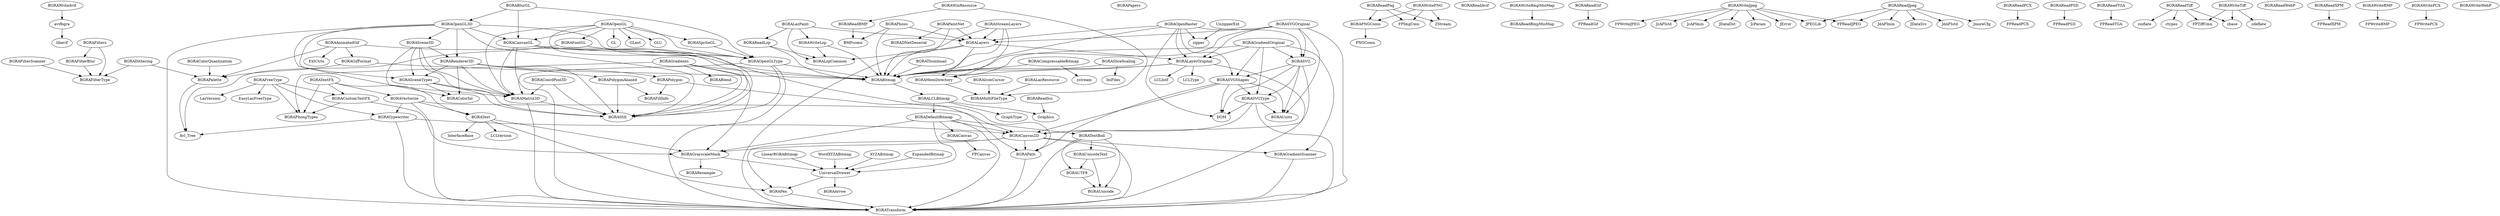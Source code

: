 digraph Uses {
  "avifbgra" -> "libavif"
  "avifbgra" [href="avifbgra.html"]
  "BGRAAnimatedGif" -> "BGRABitmap"
  "BGRAAnimatedGif" -> "BGRAPalette"
  "BGRAAnimatedGif" -> "BGRAGifFormat"
  "BGRAAnimatedGif" -> "ExtCtrls"
  "BGRAAnimatedGif" [href="BGRAAnimatedGif.html"]
  "BGRAArrow" [href="BGRAArrow.html"]
  "BGRABitmap" -> "BGRALCLBitmap"
  "BGRABitmap" [href="BGRABitmap.html"]
  "BGRABlend" [href="BGRABlend.html"]
  "BGRABlurGL" -> "BGRAOpenGL3D"
  "BGRABlurGL" -> "BGRACanvasGL"
  "BGRABlurGL" -> "BGRAOpenGLType"
  "BGRABlurGL" [href="BGRABlurGL.html"]
  "BGRACanvas" -> "FPCanvas"
  "BGRACanvas" [href="BGRACanvas.html"]
  "BGRACanvas2D" -> "BGRATransform"
  "BGRACanvas2D" -> "BGRAGradientScanner"
  "BGRACanvas2D" -> "BGRAPath"
  "BGRACanvas2D" -> "BGRAPen"
  "BGRACanvas2D" -> "BGRAGrayscaleMask"
  "BGRACanvas2D" [href="BGRACanvas2D.html"]
  "BGRACanvasGL" -> "BGRAOpenGLType"
  "BGRACanvasGL" -> "BGRATransform"
  "BGRACanvasGL" -> "BGRAPath"
  "BGRACanvasGL" -> "BGRASSE"
  "BGRACanvasGL" -> "BGRAMatrix3D"
  "BGRACanvasGL" [href="BGRACanvasGL.html"]
  "BGRAColorInt" [href="BGRAColorInt.html"]
  "BGRAColorQuantization" -> "BGRAPalette"
  "BGRAColorQuantization" [href="BGRAColorQuantization.html"]
  "BGRACompressableBitmap" -> "BGRABitmap"
  "BGRACompressableBitmap" -> "zstream"
  "BGRACompressableBitmap" [href="BGRACompressableBitmap.html"]
  "BGRACoordPool3D" -> "BGRASSE"
  "BGRACoordPool3D" -> "BGRAMatrix3D"
  "BGRACoordPool3D" [href="BGRACoordPool3D.html"]
  "BGRACustomTextFX" -> "BGRAPhongTypes"
  "BGRACustomTextFX" -> "BGRAGrayscaleMask"
  "BGRACustomTextFX" [href="BGRACustomTextFX.html"]
  "BGRADefaultBitmap" -> "BGRATransform"
  "BGRADefaultBitmap" -> "UniversalDrawer"
  "BGRADefaultBitmap" -> "BGRAGrayscaleMask"
  "BGRADefaultBitmap" -> "BGRATextBidi"
  "BGRADefaultBitmap" -> "BGRACanvas"
  "BGRADefaultBitmap" -> "BGRACanvas2D"
  "BGRADefaultBitmap" [href="BGRADefaultBitmap.html"]
  "BGRADithering" -> "BGRAFilterType"
  "BGRADithering" -> "BGRAPalette"
  "BGRADithering" [href="BGRADithering.html"]
  "BGRADNetDeserial" [href="BGRADNetDeserial.html"]
  "BGRAFillInfo" [href="BGRAFillInfo.html"]
  "BGRAFilterBlur" -> "BGRAFilterType"
  "BGRAFilterBlur" [href="BGRAFilterBlur.html"]
  "BGRAFilters" -> "BGRAFilterType"
  "BGRAFilters" -> "BGRAFilterBlur"
  "BGRAFilters" [href="BGRAFilters.html"]
  "BGRAFilterScanner" -> "BGRAFilterType"
  "BGRAFilterScanner" [href="BGRAFilterScanner.html"]
  "BGRAFilterType" [href="BGRAFilterType.html"]
  "BGRAFontGL" -> "BGRAOpenGLType"
  "BGRAFontGL" -> "Avl_Tree"
  "BGRAFontGL" [href="BGRAFontGL.html"]
  "BGRAFreeType" -> "EasyLazFreeType"
  "BGRAFreeType" -> "BGRACustomTextFX"
  "BGRAFreeType" -> "BGRAPhongTypes"
  "BGRAFreeType" -> "BGRATypewriter"
  "BGRAFreeType" -> "LazVersion"
  "BGRAFreeType" [href="BGRAFreeType.html"]
  "BGRAGifFormat" -> "BGRABitmap"
  "BGRAGifFormat" -> "BGRAPalette"
  "BGRAGifFormat" [href="BGRAGifFormat.html"]
  "BGRAGradientOriginal" -> "BGRALayerOriginal"
  "BGRAGradientOriginal" -> "BGRABitmap"
  "BGRAGradientOriginal" -> "BGRAGradientScanner"
  "BGRAGradientOriginal" -> "BGRASVG"
  "BGRAGradientOriginal" -> "BGRASVGShapes"
  "BGRAGradientOriginal" -> "BGRASVGType"
  "BGRAGradientOriginal" [href="BGRAGradientOriginal.html"]
  "BGRAGradients" -> "BGRABitmap"
  "BGRAGradients" -> "BGRABlend"
  "BGRAGradients" -> "BGRAPhongTypes"
  "BGRAGradients" -> "BGRASSE"
  "BGRAGradients" -> "BGRAGrayscaleMask"
  "BGRAGradients" [href="BGRAGradients.html"]
  "BGRAGradientScanner" -> "BGRATransform"
  "BGRAGradientScanner" [href="BGRAGradientScanner.html"]
  "BGRAGrayscaleMask" -> "BGRAResample"
  "BGRAGrayscaleMask" -> "UniversalDrawer"
  "BGRAGrayscaleMask" [href="BGRAGrayscaleMask.html"]
  "BGRAIconCursor" -> "BGRAMultiFileType"
  "BGRAIconCursor" [href="BGRAIconCursor.html"]
  "BGRALayerOriginal" -> "BGRABitmap"
  "BGRALayerOriginal" -> "BGRATransform"
  "BGRALayerOriginal" -> "BGRAMemDirectory"
  "BGRALayerOriginal" -> "LCLType"
  "BGRALayerOriginal" -> "LCLIntf"
  "BGRALayerOriginal" [href="BGRALayerOriginal.html"]
  "BGRALayers" -> "BGRABitmap"
  "BGRALayers" -> "BGRAMemDirectory"
  "BGRALayers" -> "BGRATransform"
  "BGRALayers" -> "BGRALayerOriginal"
  "BGRALayers" [href="BGRALayers.html"]
  "BGRALazPaint" -> "BGRALayers"
  "BGRALazPaint" -> "BGRAReadLzp"
  "BGRALazPaint" -> "BGRAWriteLzp"
  "BGRALazPaint" -> "BGRALzpCommon"
  "BGRALazPaint" [href="BGRALazPaint.html"]
  "BGRALazResource" -> "BGRAMultiFileType"
  "BGRALazResource" [href="BGRALazResource.html"]
  "BGRALCLBitmap" -> "Graphics"
  "BGRALCLBitmap" -> "GraphType"
  "BGRALCLBitmap" -> "BGRADefaultBitmap"
  "BGRALCLBitmap" [href="BGRALCLBitmap.html"]
  "BGRALzpCommon" [href="BGRALzpCommon.html"]
  "BGRAMatrix3D" -> "BGRASSE"
  "BGRAMatrix3D" -> "BGRATransform"
  "BGRAMatrix3D" [href="BGRAMatrix3D.html"]
  "BGRAMemDirectory" -> "BGRAMultiFileType"
  "BGRAMemDirectory" [href="BGRAMemDirectory.html"]
  "BGRAMultiFileType" [href="BGRAMultiFileType.html"]
  "BGRAOpenGL" -> "BGRAOpenGLType"
  "BGRAOpenGL" -> "BGRASpriteGL"
  "BGRAOpenGL" -> "BGRACanvasGL"
  "BGRAOpenGL" -> "GL"
  "BGRAOpenGL" -> "GLext"
  "BGRAOpenGL" -> "GLU"
  "BGRAOpenGL" -> "BGRAFontGL"
  "BGRAOpenGL" -> "BGRASSE"
  "BGRAOpenGL" -> "BGRAMatrix3D"
  "BGRAOpenGL" [href="BGRAOpenGL.html"]
  "BGRAOpenGL3D" -> "BGRASceneTypes"
  "BGRAOpenGL3D" -> "BGRASSE"
  "BGRAOpenGL3D" -> "BGRAMatrix3D"
  "BGRAOpenGL3D" -> "BGRACanvasGL"
  "BGRAOpenGL3D" -> "BGRAScene3D"
  "BGRAOpenGL3D" -> "BGRAOpenGLType"
  "BGRAOpenGL3D" -> "BGRATransform"
  "BGRAOpenGL3D" -> "BGRARenderer3D"
  "BGRAOpenGL3D" [href="BGRAOpenGL3D.html"]
  "BGRAOpenGLType" -> "BGRABitmap"
  "BGRAOpenGLType" -> "BGRATransform"
  "BGRAOpenGLType" -> "BGRASSE"
  "BGRAOpenGLType" -> "BGRAMatrix3D"
  "BGRAOpenGLType" [href="BGRAOpenGLType.html"]
  "BGRAOpenRaster" -> "BGRALayers"
  "BGRAOpenRaster" -> "zipper"
  "BGRAOpenRaster" -> "DOM"
  "BGRAOpenRaster" -> "BGRABitmap"
  "BGRAOpenRaster" -> "BGRALayerOriginal"
  "BGRAOpenRaster" -> "BGRASVGShapes"
  "BGRAOpenRaster" -> "BGRASVG"
  "BGRAOpenRaster" [href="BGRAOpenRaster.html"]
  "BGRAPaintNet" -> "BGRADNetDeserial"
  "BGRAPaintNet" -> "BGRABitmap"
  "BGRAPaintNet" -> "BGRALayers"
  "BGRAPaintNet" [href="BGRAPaintNet.html"]
  "BGRAPalette" -> "Avl_Tree"
  "BGRAPalette" [href="BGRAPalette.html"]
  "BGRAPapers" [href="BGRAPapers.html"]
  "BGRAPath" -> "BGRATransform"
  "BGRAPath" [href="BGRAPath.html"]
  "BGRAPen" -> "BGRATransform"
  "BGRAPen" [href="BGRAPen.html"]
  "BGRAPhongTypes" [href="BGRAPhongTypes.html"]
  "BGRAPhoxo" -> "BGRALayers"
  "BGRAPhoxo" -> "BGRABitmap"
  "BGRAPhoxo" -> "BMPcomn"
  "BGRAPhoxo" [href="BGRAPhoxo.html"]
  "BGRAPNGComn" -> "PNGComn"
  "BGRAPNGComn" [href="BGRAPNGComn.html"]
  "BGRAPolygon" -> "BGRAFillInfo"
  "BGRAPolygon" -> "BGRAPath"
  "BGRAPolygon" [href="BGRAPolygon.html"]
  "BGRAPolygonAliased" -> "BGRAFillInfo"
  "BGRAPolygonAliased" -> "BGRASSE"
  "BGRAPolygonAliased" [href="BGRAPolygonAliased.html"]
  "BGRAReadAvif" [href="BGRAReadAvif.html"]
  "BGRAReadBMP" -> "BMPcomn"
  "BGRAReadBMP" [href="BGRAReadBMP.html"]
  "BGRAReadBmpMioMap" [href="BGRAReadBmpMioMap.html"]
  "BGRAReadGif" -> "FPReadGif"
  "BGRAReadGif" [href="BGRAReadGif.html"]
  "BGRAReadIco" -> "Graphics"
  "BGRAReadIco" [href="BGRAReadIco.html"]
  "BGRAReadJpeg" -> "JPEGLib"
  "BGRAReadJpeg" -> "JdAPImin"
  "BGRAReadJpeg" -> "JDataSrc"
  "BGRAReadJpeg" -> "JdAPIstd"
  "BGRAReadJpeg" -> "JmoreCfg"
  "BGRAReadJpeg" -> "FPReadJPEG"
  "BGRAReadJpeg" [href="BGRAReadJpeg.html"]
  "BGRAReadLzp" -> "BGRALzpCommon"
  "BGRAReadLzp" -> "BGRABitmap"
  "BGRAReadLzp" [href="BGRAReadLzp.html"]
  "BGRAReadPCX" -> "FPReadPCX"
  "BGRAReadPCX" [href="BGRAReadPCX.html"]
  "BGRAReadPng" -> "FPImgCmn"
  "BGRAReadPng" -> "BGRAPNGComn"
  "BGRAReadPng" -> "ZStream"
  "BGRAReadPng" [href="BGRAReadPng.html"]
  "BGRAReadPSD" -> "FPReadPSD"
  "BGRAReadPSD" [href="BGRAReadPSD.html"]
  "BGRAReadTGA" -> "FPReadTGA"
  "BGRAReadTGA" [href="BGRAReadTGA.html"]
  "BGRAReadTiff" -> "ctypes"
  "BGRAReadTiff" -> "zinflate"
  "BGRAReadTiff" -> "zbase"
  "BGRAReadTiff" -> "FPTiffCmn"
  "BGRAReadTiff" [href="BGRAReadTiff.html"]
  "BGRAReadWebP" [href="BGRAReadWebP.html"]
  "BGRAReadXPM" -> "FPReadXPM"
  "BGRAReadXPM" [href="BGRAReadXPM.html"]
  "BGRARenderer3D" -> "BGRASceneTypes"
  "BGRARenderer3D" -> "BGRASSE"
  "BGRARenderer3D" -> "BGRAPolygon"
  "BGRARenderer3D" -> "BGRAColorInt"
  "BGRARenderer3D" -> "BGRAMatrix3D"
  "BGRARenderer3D" -> "BGRAPolygonAliased"
  "BGRARenderer3D" [href="BGRARenderer3D.html"]
  "BGRAResample" [href="BGRAResample.html"]
  "BGRAScene3D" -> "BGRAColorInt"
  "BGRAScene3D" -> "BGRASSE"
  "BGRAScene3D" -> "BGRAMatrix3D"
  "BGRAScene3D" -> "BGRASceneTypes"
  "BGRAScene3D" -> "BGRARenderer3D"
  "BGRAScene3D" [href="BGRAScene3D.html"]
  "BGRASceneTypes" -> "BGRASSE"
  "BGRASceneTypes" -> "BGRAMatrix3D"
  "BGRASceneTypes" -> "BGRAColorInt"
  "BGRASceneTypes" [href="BGRASceneTypes.html"]
  "BGRASliceScaling" -> "BGRABitmap"
  "BGRASliceScaling" -> "IniFiles"
  "BGRASliceScaling" [href="BGRASliceScaling.html"]
  "BGRASpriteGL" -> "BGRAOpenGLType"
  "BGRASpriteGL" [href="BGRASpriteGL.html"]
  "BGRASSE" [href="BGRASSE.html"]
  "BGRAStreamLayers" -> "BGRALayers"
  "BGRAStreamLayers" -> "BGRABitmap"
  "BGRAStreamLayers" -> "BGRALzpCommon"
  "BGRAStreamLayers" -> "BGRAMemDirectory"
  "BGRAStreamLayers" [href="BGRAStreamLayers.html"]
  "BGRASVG" -> "DOM"
  "BGRASVG" -> "BGRAUnits"
  "BGRASVG" -> "BGRASVGShapes"
  "BGRASVG" -> "BGRACanvas2D"
  "BGRASVG" -> "BGRASVGType"
  "BGRASVG" [href="BGRASVG.html"]
  "BGRASVGOriginal" -> "BGRABitmap"
  "BGRASVGOriginal" -> "BGRASVG"
  "BGRASVGOriginal" -> "BGRATransform"
  "BGRASVGOriginal" -> "BGRALayerOriginal"
  "BGRASVGOriginal" -> "BGRAUnits"
  "BGRASVGOriginal" -> "BGRALayers"
  "BGRASVGOriginal" [href="BGRASVGOriginal.html"]
  "BGRASVGShapes" -> "BGRAUnits"
  "BGRASVGShapes" -> "DOM"
  "BGRASVGShapes" -> "BGRAPath"
  "BGRASVGShapes" -> "BGRACanvas2D"
  "BGRASVGShapes" -> "BGRASVGType"
  "BGRASVGShapes" [href="BGRASVGShapes.html"]
  "BGRASVGType" -> "BGRATransform"
  "BGRASVGType" -> "BGRAUnits"
  "BGRASVGType" -> "DOM"
  "BGRASVGType" -> "BGRACanvas2D"
  "BGRASVGType" [href="BGRASVGType.html"]
  "BGRAText" -> "BGRAPen"
  "BGRAText" -> "BGRAGrayscaleMask"
  "BGRAText" -> "InterfaceBase"
  "BGRAText" -> "LCLVersion"
  "BGRAText" [href="BGRAText.html"]
  "BGRATextBidi" -> "BGRAUTF8"
  "BGRATextBidi" -> "BGRAUnicode"
  "BGRATextBidi" -> "BGRATransform"
  "BGRATextBidi" -> "BGRAUnicodeText"
  "BGRATextBidi" [href="BGRATextBidi.html"]
  "BGRATextFX" -> "BGRAPhongTypes"
  "BGRATextFX" -> "BGRAText"
  "BGRATextFX" -> "BGRACustomTextFX"
  "BGRATextFX" -> "BGRAVectorize"
  "BGRATextFX" [href="BGRATextFX.html"]
  "BGRAThumbnail" -> "BGRABitmap"
  "BGRAThumbnail" [href="BGRAThumbnail.html"]
  "BGRATransform" [href="BGRATransform.html"]
  "BGRATypewriter" -> "Avl_Tree"
  "BGRATypewriter" -> "BGRACanvas2D"
  "BGRATypewriter" -> "BGRATransform"
  "BGRATypewriter" [href="BGRATypewriter.html"]
  "BGRAUnicode" [href="BGRAUnicode.html"]
  "BGRAUnicodeText" -> "BGRAUnicode"
  "BGRAUnicodeText" -> "BGRAUTF8"
  "BGRAUnicodeText" [href="BGRAUnicodeText.html"]
  "BGRAUnits" [href="BGRAUnits.html"]
  "BGRAUTF8" -> "BGRAUnicode"
  "BGRAUTF8" [href="BGRAUTF8.html"]
  "BGRAVectorize" -> "BGRATypewriter"
  "BGRAVectorize" -> "BGRATransform"
  "BGRAVectorize" -> "BGRACanvas2D"
  "BGRAVectorize" -> "BGRAText"
  "BGRAVectorize" [href="BGRAVectorize.html"]
  "BGRAWinResource" -> "BGRAMultiFileType"
  "BGRAWinResource" -> "BGRAReadBMP"
  "BGRAWinResource" [href="BGRAWinResource.html"]
  "BGRAWriteAvif" -> "avifbgra"
  "BGRAWriteAvif" [href="BGRAWriteAvif.html"]
  "BGRAWriteBMP" -> "FPWriteBMP"
  "BGRAWriteBMP" [href="BGRAWriteBMP.html"]
  "BGRAWriteBmpMioMap" -> "BGRAReadBmpMioMap"
  "BGRAWriteBmpMioMap" [href="BGRAWriteBmpMioMap.html"]
  "BGRAWriteJpeg" -> "FPReadJPEG"
  "BGRAWriteJpeg" -> "FPWriteJPEG"
  "BGRAWriteJpeg" -> "JPEGLib"
  "BGRAWriteJpeg" -> "JcAPIstd"
  "BGRAWriteJpeg" -> "JcAPImin"
  "BGRAWriteJpeg" -> "JDataDst"
  "BGRAWriteJpeg" -> "JcParam"
  "BGRAWriteJpeg" -> "JError"
  "BGRAWriteJpeg" [href="BGRAWriteJpeg.html"]
  "BGRAWriteLzp" -> "BGRALzpCommon"
  "BGRAWriteLzp" -> "BGRABitmap"
  "BGRAWriteLzp" [href="BGRAWriteLzp.html"]
  "BGRAWritePCX" -> "FPWritePCX"
  "BGRAWritePCX" [href="BGRAWritePCX.html"]
  "BGRAWritePNG" -> "FPImgCmn"
  "BGRAWritePNG" -> "BGRAPNGComn"
  "BGRAWritePNG" -> "ZStream"
  "BGRAWritePNG" [href="BGRAWritePNG.html"]
  "BGRAWriteTiff" -> "zbase"
  "BGRAWriteTiff" -> "zdeflate"
  "BGRAWriteTiff" -> "FPTiffCmn"
  "BGRAWriteTiff" [href="BGRAWriteTiff.html"]
  "BGRAWriteWebP" [href="BGRAWriteWebP.html"]
  "ExpandedBitmap" -> "UniversalDrawer"
  "ExpandedBitmap" [href="ExpandedBitmap.html"]
  "LinearRGBABitmap" -> "UniversalDrawer"
  "LinearRGBABitmap" [href="LinearRGBABitmap.html"]
  "UniversalDrawer" -> "BGRAPen"
  "UniversalDrawer" -> "BGRAArrow"
  "UniversalDrawer" [href="UniversalDrawer.html"]
  "UnzipperExt" -> "zipper"
  "UnzipperExt" [href="UnzipperExt.html"]
  "WordXYZABitmap" -> "UniversalDrawer"
  "WordXYZABitmap" [href="WordXYZABitmap.html"]
  "XYZABitmap" -> "UniversalDrawer"
  "XYZABitmap" [href="XYZABitmap.html"]
}
